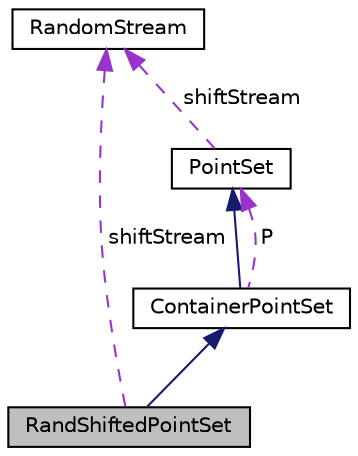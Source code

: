 digraph "RandShiftedPointSet"
{
 // INTERACTIVE_SVG=YES
  bgcolor="transparent";
  edge [fontname="Helvetica",fontsize="10",labelfontname="Helvetica",labelfontsize="10"];
  node [fontname="Helvetica",fontsize="10",shape=record];
  Node3 [label="RandShiftedPointSet",height=0.2,width=0.4,color="black", fillcolor="grey75", style="filled", fontcolor="black"];
  Node4 -> Node3 [dir="back",color="midnightblue",fontsize="10",style="solid",fontname="Helvetica"];
  Node4 [label="ContainerPointSet",height=0.2,width=0.4,color="black",URL="$classumontreal_1_1ssj_1_1hups_1_1ContainerPointSet.html",tooltip="This acts as a generic base class for all container classes that contain a point set and apply some k..."];
  Node5 -> Node4 [dir="back",color="midnightblue",fontsize="10",style="solid",fontname="Helvetica"];
  Node5 [label="PointSet",height=0.2,width=0.4,color="black",URL="$classumontreal_1_1ssj_1_1hups_1_1PointSet.html",tooltip="This abstract class defines the basic methods for accessing and manipulating point sets..."];
  Node6 -> Node5 [dir="back",color="darkorchid3",fontsize="10",style="dashed",label=" shiftStream" ,fontname="Helvetica"];
  Node6 [label="RandomStream",height=0.2,width=0.4,color="black",URL="$interfaceumontreal_1_1ssj_1_1rng_1_1RandomStream.html",tooltip="This interface defines the basic structures to handle multiple streams of uniform (pseudo)random numb..."];
  Node5 -> Node4 [dir="back",color="darkorchid3",fontsize="10",style="dashed",label=" P" ,fontname="Helvetica"];
  Node6 -> Node3 [dir="back",color="darkorchid3",fontsize="10",style="dashed",label=" shiftStream" ,fontname="Helvetica"];
}
